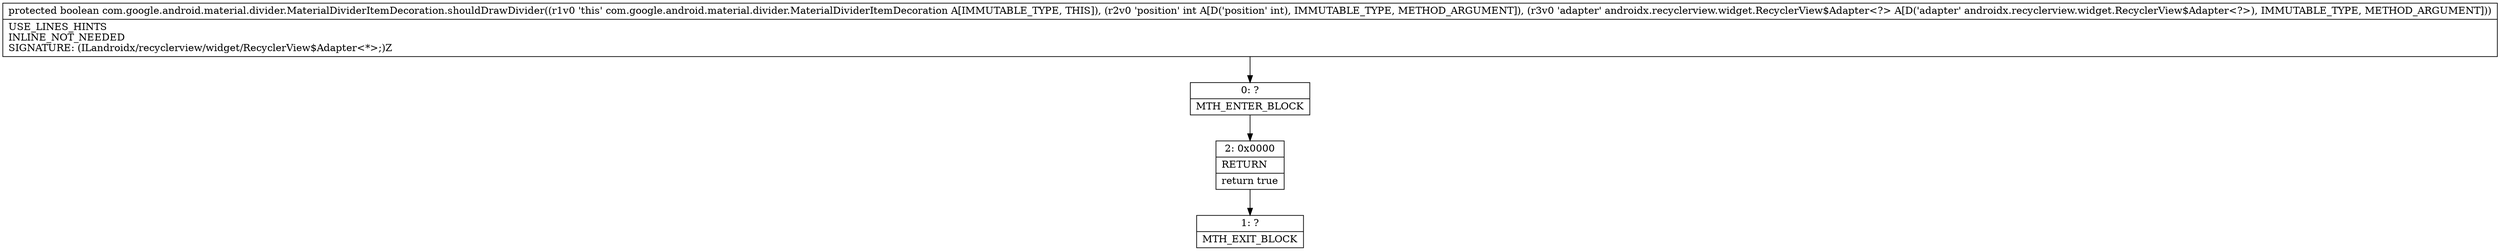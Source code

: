 digraph "CFG forcom.google.android.material.divider.MaterialDividerItemDecoration.shouldDrawDivider(ILandroidx\/recyclerview\/widget\/RecyclerView$Adapter;)Z" {
Node_0 [shape=record,label="{0\:\ ?|MTH_ENTER_BLOCK\l}"];
Node_2 [shape=record,label="{2\:\ 0x0000|RETURN\l|return true\l}"];
Node_1 [shape=record,label="{1\:\ ?|MTH_EXIT_BLOCK\l}"];
MethodNode[shape=record,label="{protected boolean com.google.android.material.divider.MaterialDividerItemDecoration.shouldDrawDivider((r1v0 'this' com.google.android.material.divider.MaterialDividerItemDecoration A[IMMUTABLE_TYPE, THIS]), (r2v0 'position' int A[D('position' int), IMMUTABLE_TYPE, METHOD_ARGUMENT]), (r3v0 'adapter' androidx.recyclerview.widget.RecyclerView$Adapter\<?\> A[D('adapter' androidx.recyclerview.widget.RecyclerView$Adapter\<?\>), IMMUTABLE_TYPE, METHOD_ARGUMENT]))  | USE_LINES_HINTS\lINLINE_NOT_NEEDED\lSIGNATURE: (ILandroidx\/recyclerview\/widget\/RecyclerView$Adapter\<*\>;)Z\l}"];
MethodNode -> Node_0;Node_0 -> Node_2;
Node_2 -> Node_1;
}

